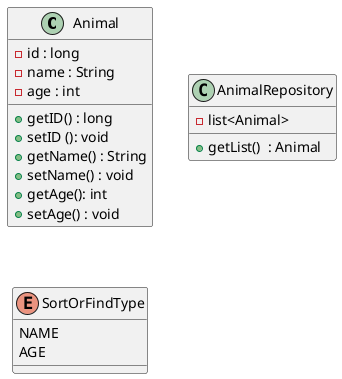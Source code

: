 @startuml

Class Animal
{
-  id : long
-  name : String
-  age : int

+ {method} getID() : long
+ {method} setID (): void
+ {method} getName() : String
+ {method} setName() : void
+ {method} getAge(): int
+ {method} setAge() : void
}

Class AnimalRepository
{
-  list<Animal>

+ {method} getList()  : Animal

}

enum SortOrFindType
{
NAME
AGE
}




@enduml